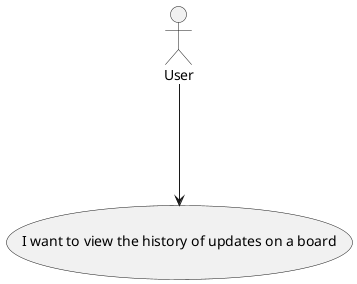 @startuml
'https://plantuml.com/use-case-diagram

:User: as u

u ---> (I want to view the history of updates on a board)

@enduml